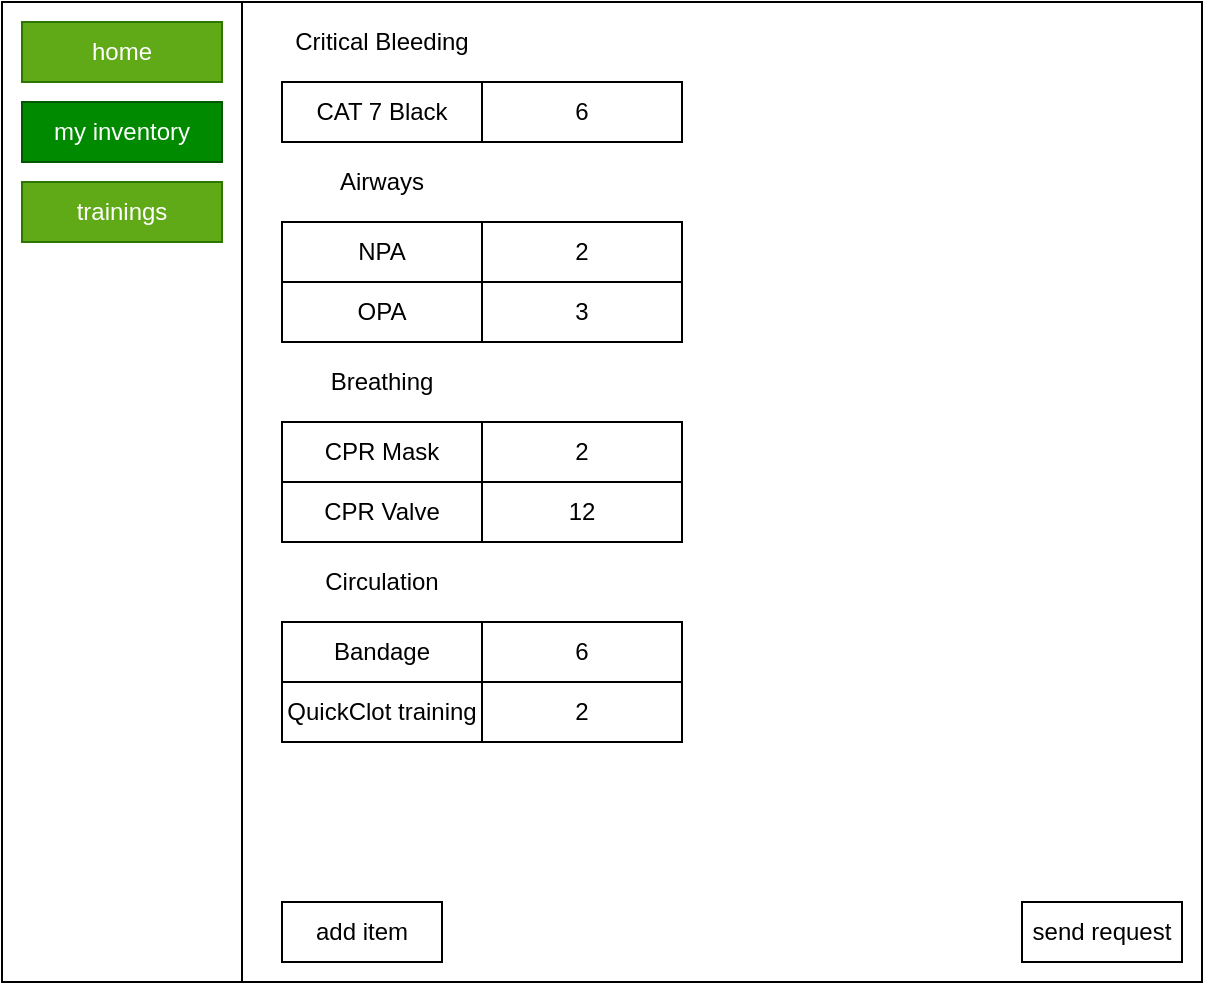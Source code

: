 <mxfile version="14.6.13" type="device"><diagram id="WMR1VkdL2gzJNdxYvsML" name="Сторінка-1"><mxGraphModel dx="1593" dy="1919" grid="1" gridSize="10" guides="1" tooltips="1" connect="1" arrows="1" fold="1" page="1" pageScale="1" pageWidth="827" pageHeight="1169" math="0" shadow="0"><root><mxCell id="0"/><mxCell id="1" parent="0"/><mxCell id="XUS5-AcbIppqc5PlH9bu-1" value="" style="rounded=0;whiteSpace=wrap;html=1;" parent="1" vertex="1"><mxGeometry x="-714" y="-1130" width="600" height="490" as="geometry"/></mxCell><mxCell id="XUS5-AcbIppqc5PlH9bu-2" value="6" style="rounded=0;whiteSpace=wrap;html=1;" parent="1" vertex="1"><mxGeometry x="-474" y="-1090" width="100" height="30" as="geometry"/></mxCell><mxCell id="XUS5-AcbIppqc5PlH9bu-3" value="CAT 7 Black" style="rounded=0;whiteSpace=wrap;html=1;" parent="1" vertex="1"><mxGeometry x="-574" y="-1090" width="100" height="30" as="geometry"/></mxCell><mxCell id="XUS5-AcbIppqc5PlH9bu-4" value="send request" style="rounded=0;whiteSpace=wrap;html=1;" parent="1" vertex="1"><mxGeometry x="-204" y="-680" width="80" height="30" as="geometry"/></mxCell><mxCell id="XUS5-AcbIppqc5PlH9bu-5" value="home" style="rounded=0;whiteSpace=wrap;html=1;fillColor=#60a917;strokeColor=#2D7600;fontColor=#ffffff;" parent="1" vertex="1"><mxGeometry x="-704" y="-1120" width="100" height="30" as="geometry"/></mxCell><mxCell id="XUS5-AcbIppqc5PlH9bu-6" value="my inventory" style="rounded=0;whiteSpace=wrap;html=1;fillColor=#008a00;strokeColor=#005700;fontColor=#ffffff;" parent="1" vertex="1"><mxGeometry x="-704" y="-1080" width="100" height="30" as="geometry"/></mxCell><mxCell id="XUS5-AcbIppqc5PlH9bu-7" value="trainings" style="rounded=0;whiteSpace=wrap;html=1;fillColor=#60a917;strokeColor=#2D7600;fontColor=#ffffff;" parent="1" vertex="1"><mxGeometry x="-704" y="-1040" width="100" height="30" as="geometry"/></mxCell><mxCell id="XUS5-AcbIppqc5PlH9bu-8" value="2" style="rounded=0;whiteSpace=wrap;html=1;" parent="1" vertex="1"><mxGeometry x="-474" y="-1020" width="100" height="30" as="geometry"/></mxCell><mxCell id="XUS5-AcbIppqc5PlH9bu-9" value="NPA" style="rounded=0;whiteSpace=wrap;html=1;" parent="1" vertex="1"><mxGeometry x="-574" y="-1020" width="100" height="30" as="geometry"/></mxCell><mxCell id="XUS5-AcbIppqc5PlH9bu-10" value="3" style="rounded=0;whiteSpace=wrap;html=1;" parent="1" vertex="1"><mxGeometry x="-474" y="-990" width="100" height="30" as="geometry"/></mxCell><mxCell id="XUS5-AcbIppqc5PlH9bu-11" value="OPA" style="rounded=0;whiteSpace=wrap;html=1;" parent="1" vertex="1"><mxGeometry x="-574" y="-990" width="100" height="30" as="geometry"/></mxCell><mxCell id="XUS5-AcbIppqc5PlH9bu-12" value="2" style="rounded=0;whiteSpace=wrap;html=1;" parent="1" vertex="1"><mxGeometry x="-474" y="-920" width="100" height="30" as="geometry"/></mxCell><mxCell id="XUS5-AcbIppqc5PlH9bu-13" value="CPR Mask" style="rounded=0;whiteSpace=wrap;html=1;" parent="1" vertex="1"><mxGeometry x="-574" y="-920" width="100" height="30" as="geometry"/></mxCell><mxCell id="XUS5-AcbIppqc5PlH9bu-14" value="12" style="rounded=0;whiteSpace=wrap;html=1;" parent="1" vertex="1"><mxGeometry x="-474" y="-890" width="100" height="30" as="geometry"/></mxCell><mxCell id="XUS5-AcbIppqc5PlH9bu-15" value="CPR Valve" style="rounded=0;whiteSpace=wrap;html=1;" parent="1" vertex="1"><mxGeometry x="-574" y="-890" width="100" height="30" as="geometry"/></mxCell><mxCell id="XUS5-AcbIppqc5PlH9bu-16" value="6" style="rounded=0;whiteSpace=wrap;html=1;" parent="1" vertex="1"><mxGeometry x="-474" y="-820" width="100" height="30" as="geometry"/></mxCell><mxCell id="XUS5-AcbIppqc5PlH9bu-17" value="Bandage" style="rounded=0;whiteSpace=wrap;html=1;" parent="1" vertex="1"><mxGeometry x="-574" y="-820" width="100" height="30" as="geometry"/></mxCell><mxCell id="XUS5-AcbIppqc5PlH9bu-18" value="2" style="rounded=0;whiteSpace=wrap;html=1;" parent="1" vertex="1"><mxGeometry x="-474" y="-790" width="100" height="30" as="geometry"/></mxCell><mxCell id="XUS5-AcbIppqc5PlH9bu-19" value="QuickClot training" style="rounded=0;whiteSpace=wrap;html=1;" parent="1" vertex="1"><mxGeometry x="-574" y="-790" width="100" height="30" as="geometry"/></mxCell><mxCell id="XUS5-AcbIppqc5PlH9bu-20" value="Critical Bleeding" style="text;html=1;strokeColor=none;fillColor=none;align=center;verticalAlign=middle;whiteSpace=wrap;rounded=0;" parent="1" vertex="1"><mxGeometry x="-574" y="-1120" width="100" height="20" as="geometry"/></mxCell><mxCell id="XUS5-AcbIppqc5PlH9bu-21" value="Airways" style="text;html=1;strokeColor=none;fillColor=none;align=center;verticalAlign=middle;whiteSpace=wrap;rounded=0;" parent="1" vertex="1"><mxGeometry x="-574" y="-1050" width="100" height="20" as="geometry"/></mxCell><mxCell id="XUS5-AcbIppqc5PlH9bu-22" value="Breathing" style="text;html=1;strokeColor=none;fillColor=none;align=center;verticalAlign=middle;whiteSpace=wrap;rounded=0;" parent="1" vertex="1"><mxGeometry x="-574" y="-950" width="100" height="20" as="geometry"/></mxCell><mxCell id="XUS5-AcbIppqc5PlH9bu-23" value="Circulation" style="text;html=1;strokeColor=none;fillColor=none;align=center;verticalAlign=middle;whiteSpace=wrap;rounded=0;" parent="1" vertex="1"><mxGeometry x="-574" y="-850" width="100" height="20" as="geometry"/></mxCell><mxCell id="XUS5-AcbIppqc5PlH9bu-24" value="add item" style="rounded=0;whiteSpace=wrap;html=1;" parent="1" vertex="1"><mxGeometry x="-574" y="-680" width="80" height="30" as="geometry"/></mxCell><mxCell id="XUS5-AcbIppqc5PlH9bu-25" value="" style="rounded=0;whiteSpace=wrap;html=1;fillColor=none;" parent="1" vertex="1"><mxGeometry x="-714" y="-1130" width="120" height="490" as="geometry"/></mxCell></root></mxGraphModel></diagram></mxfile>